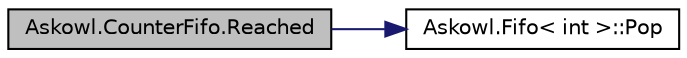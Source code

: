 digraph "Askowl.CounterFifo.Reached"
{
 // INTERACTIVE_SVG=YES
  bgcolor="transparent";
  edge [fontname="Helvetica",fontsize="10",labelfontname="Helvetica",labelfontsize="10"];
  node [fontname="Helvetica",fontsize="10",shape=record];
  rankdir="LR";
  Node7 [label="Askowl.CounterFifo.Reached",height=0.2,width=0.4,color="black", fillcolor="grey75", style="filled", fontcolor="black"];
  Node7 -> Node8 [color="midnightblue",fontsize="10",style="solid",fontname="Helvetica"];
  Node8 [label="Askowl.Fifo\< int \>::Pop",height=0.2,width=0.4,color="black",URL="$class_askowl_1_1_fifo.html#afd1c98adbb7b7ab81b69743dfccb8fe3",tooltip="Pop an entry from the top of the stack "];
}
